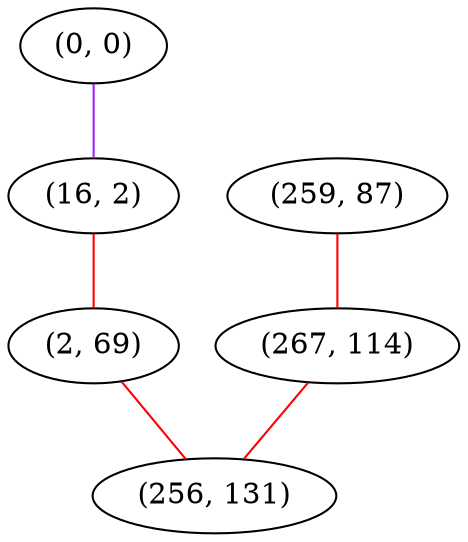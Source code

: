 graph "" {
"(0, 0)";
"(259, 87)";
"(16, 2)";
"(267, 114)";
"(2, 69)";
"(256, 131)";
"(0, 0)" -- "(16, 2)"  [color=purple, key=0, weight=4];
"(259, 87)" -- "(267, 114)"  [color=red, key=0, weight=1];
"(16, 2)" -- "(2, 69)"  [color=red, key=0, weight=1];
"(267, 114)" -- "(256, 131)"  [color=red, key=0, weight=1];
"(2, 69)" -- "(256, 131)"  [color=red, key=0, weight=1];
}

